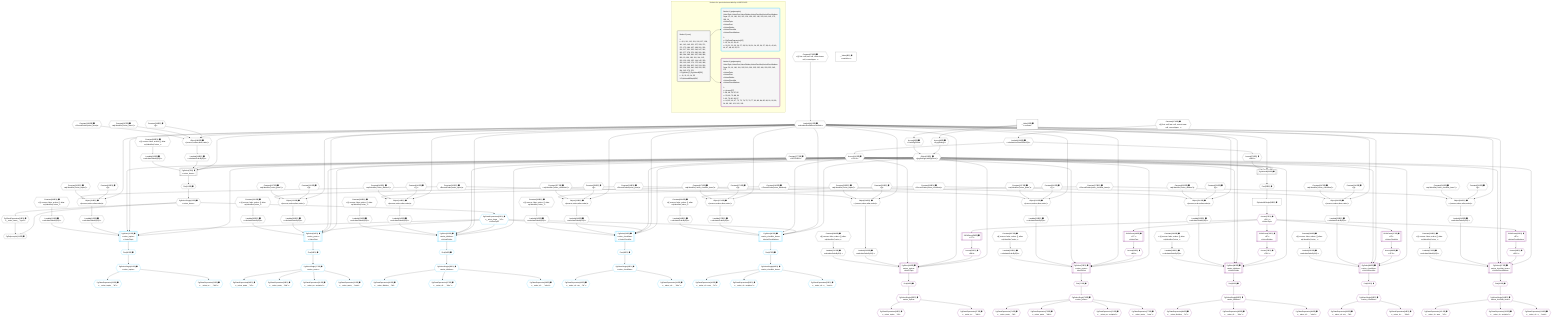 %%{init: {'themeVariables': { 'fontSize': '12px'}}}%%
graph TD
    classDef path fill:#eee,stroke:#000,color:#000
    classDef plan fill:#fff,stroke-width:1px,color:#000
    classDef itemplan fill:#fff,stroke-width:2px,color:#000
    classDef unbatchedplan fill:#dff,stroke-width:1px,color:#000
    classDef sideeffectplan fill:#fcc,stroke-width:2px,color:#000
    classDef bucket fill:#f6f6f6,color:#000,stroke-width:2px,text-align:left


    %% plan dependencies
    PgSelect7[["PgSelect[7∈0] ➊<br />ᐸunion_itemsᐳ"]]:::plan
    Object10{{"Object[10∈0] ➊<br />ᐸ{pgSettings,withPgClient}ᐳ"}}:::plan
    Constant277{{"Constant[277∈0] ➊<br />ᐸ987654321ᐳ"}}:::plan
    Lambda106{{"Lambda[106∈0] ➊<br />ᐸcalculateShouldReverseOrderᐳ"}}:::plan
    Access110{{"Access[110∈0] ➊<br />ᐸ109.0ᐳ"}}:::plan
    Lambda190{{"Lambda[190∈0] ➊<br />ᐸcalculateOrderBySQLᐳ"}}:::plan
    Lambda195{{"Lambda[195∈0] ➊<br />ᐸcalculateOrderBySQLᐳ"}}:::plan
    Object10 & Constant277 & Lambda106 & Access110 & Lambda190 & Lambda195 --> PgSelect7
    PgUnionAll53[["PgUnionAll[53∈0] ➊"]]:::plan
    Access276{{"Access[276∈0] ➊<br />ᐸ109.1ᐳ"}}:::plan
    Object10 & Constant277 & Lambda106 & Access110 & Access276 --> PgUnionAll53
    Object114{{"Object[114∈0] ➊<br />ᐸ{reverse,orders,alias,codec}ᐳ"}}:::plan
    Constant111{{"Constant[111∈0] ➊<br />ᐸ[]ᐳ"}}:::plan
    Constant112{{"Constant[112∈0] ➊<br />ᐸsql.identifier(”union_topics”)ᐳ"}}:::plan
    Constant113{{"Constant[113∈0] ➊<br />ᐸRecordCodec(union_topics)ᐳ"}}:::plan
    Lambda106 & Constant111 & Constant112 & Constant113 --> Object114
    Object129{{"Object[129∈0] ➊<br />ᐸ{reverse,orders,alias,codec}ᐳ"}}:::plan
    Constant126{{"Constant[126∈0] ➊<br />ᐸ[]ᐳ"}}:::plan
    Constant127{{"Constant[127∈0] ➊<br />ᐸsql.identifier(”union_posts”)ᐳ"}}:::plan
    Constant128{{"Constant[128∈0] ➊<br />ᐸRecordCodec(union_posts)ᐳ"}}:::plan
    Lambda106 & Constant126 & Constant127 & Constant128 --> Object129
    Object144{{"Object[144∈0] ➊<br />ᐸ{reverse,orders,alias,codec}ᐳ"}}:::plan
    Constant141{{"Constant[141∈0] ➊<br />ᐸ[]ᐳ"}}:::plan
    Constant142{{"Constant[142∈0] ➊<br />ᐸsql.identifier(”union_dividers”)ᐳ"}}:::plan
    Constant143{{"Constant[143∈0] ➊<br />ᐸRecordCodec(union_dividers)ᐳ"}}:::plan
    Lambda106 & Constant141 & Constant142 & Constant143 --> Object144
    Object159{{"Object[159∈0] ➊<br />ᐸ{reverse,orders,alias,codec}ᐳ"}}:::plan
    Constant156{{"Constant[156∈0] ➊<br />ᐸ[]ᐳ"}}:::plan
    Constant157{{"Constant[157∈0] ➊<br />ᐸsql.identifier(”union_checklists”)ᐳ"}}:::plan
    Constant158{{"Constant[158∈0] ➊<br />ᐸRecordCodec(union_checklists)ᐳ"}}:::plan
    Lambda106 & Constant156 & Constant157 & Constant158 --> Object159
    Object174{{"Object[174∈0] ➊<br />ᐸ{reverse,orders,alias,codec}ᐳ"}}:::plan
    Constant171{{"Constant[171∈0] ➊<br />ᐸ[]ᐳ"}}:::plan
    Constant172{{"Constant[172∈0] ➊<br />ᐸsql.identifier(”union_checklist_items”)ᐳ"}}:::plan
    Constant173{{"Constant[173∈0] ➊<br />ᐸRecordCodec(union_checklist_items)ᐳ"}}:::plan
    Lambda106 & Constant171 & Constant172 & Constant173 --> Object174
    Object189{{"Object[189∈0] ➊<br />ᐸ{reverse,orders,alias,codec}ᐳ"}}:::plan
    Constant186{{"Constant[186∈0] ➊<br />ᐸ[]ᐳ"}}:::plan
    Constant187{{"Constant[187∈0] ➊<br />ᐸsql.identifier(”union_items”)ᐳ"}}:::plan
    Constant188{{"Constant[188∈0] ➊<br />ᐸRecordCodec(union_items)ᐳ"}}:::plan
    Lambda106 & Constant186 & Constant187 & Constant188 --> Object189
    Object204{{"Object[204∈0] ➊<br />ᐸ{reverse,orders,alias,codec}ᐳ"}}:::plan
    Constant201{{"Constant[201∈0] ➊<br />ᐸ[]ᐳ"}}:::plan
    Constant202{{"Constant[202∈0] ➊<br />ᐸsql.identifier(”union_topics”)ᐳ"}}:::plan
    Lambda106 & Constant201 & Constant202 & Constant113 --> Object204
    Object219{{"Object[219∈0] ➊<br />ᐸ{reverse,orders,alias,codec}ᐳ"}}:::plan
    Constant216{{"Constant[216∈0] ➊<br />ᐸ[]ᐳ"}}:::plan
    Constant217{{"Constant[217∈0] ➊<br />ᐸsql.identifier(”union_posts”)ᐳ"}}:::plan
    Lambda106 & Constant216 & Constant217 & Constant128 --> Object219
    Object234{{"Object[234∈0] ➊<br />ᐸ{reverse,orders,alias,codec}ᐳ"}}:::plan
    Constant231{{"Constant[231∈0] ➊<br />ᐸ[]ᐳ"}}:::plan
    Constant232{{"Constant[232∈0] ➊<br />ᐸsql.identifier(”union_dividers”)ᐳ"}}:::plan
    Lambda106 & Constant231 & Constant232 & Constant143 --> Object234
    Object249{{"Object[249∈0] ➊<br />ᐸ{reverse,orders,alias,codec}ᐳ"}}:::plan
    Constant246{{"Constant[246∈0] ➊<br />ᐸ[]ᐳ"}}:::plan
    Constant247{{"Constant[247∈0] ➊<br />ᐸsql.identifier(”union_checklists”)ᐳ"}}:::plan
    Lambda106 & Constant246 & Constant247 & Constant158 --> Object249
    Object264{{"Object[264∈0] ➊<br />ᐸ{reverse,orders,alias,codec}ᐳ"}}:::plan
    Constant261{{"Constant[261∈0] ➊<br />ᐸ[]ᐳ"}}:::plan
    Constant262{{"Constant[262∈0] ➊<br />ᐸsql.identifier(”union_checklist_items”)ᐳ"}}:::plan
    Lambda106 & Constant261 & Constant262 & Constant173 --> Object264
    Access8{{"Access[8∈0] ➊<br />ᐸ2.pgSettingsᐳ"}}:::plan
    Access9{{"Access[9∈0] ➊<br />ᐸ2.withPgClientᐳ"}}:::plan
    Access8 & Access9 --> Object10
    PgPolymorphic14{{"PgPolymorphic[14∈0] ➊"}}:::plan
    PgSelectSingle12{{"PgSelectSingle[12∈0] ➊<br />ᐸunion_itemsᐳ"}}:::plan
    PgClassExpression13{{"PgClassExpression[13∈0] ➊<br />ᐸ__union_items__.”type”ᐳ"}}:::plan
    PgSelectSingle12 & PgClassExpression13 --> PgPolymorphic14
    __Value2["__Value[2∈0] ➊<br />ᐸcontextᐳ"]:::plan
    __Value2 --> Access8
    __Value2 --> Access9
    First11{{"First[11∈0] ➊"}}:::plan
    PgSelect7 --> First11
    First11 --> PgSelectSingle12
    PgSelectSingle12 --> PgClassExpression13
    First55{{"First[55∈0] ➊"}}:::plan
    PgUnionAll53 --> First55
    PgUnionAllSingle56["PgUnionAllSingle[56∈0] ➊"]:::plan
    First55 --> PgUnionAllSingle56
    Constant278{{"Constant[278∈0] ➊<br />ᐸ§{ first: null, last: null, cursorLower: null, cursorUpper: ᐳ"}}:::plan
    Constant278 --> Lambda106
    Lambda109{{"Lambda[109∈0] ➊<br />ᐸcalculateLimitAndOffsetSQLᐳ"}}:::plan
    Constant279{{"Constant[279∈0] ➊<br />ᐸ§{ first: null, last: null, cursorLower: null, cursorUpper: ᐳ"}}:::plan
    Constant279 --> Lambda109
    Lambda109 --> Access110
    Lambda115{{"Lambda[115∈0] ➊<br />ᐸcalculateOrderBySQLᐳ"}}:::plan
    Object114 --> Lambda115
    Lambda120{{"Lambda[120∈0] ➊<br />ᐸcalculateOrderBySQLᐳ"}}:::plan
    Constant280{{"Constant[280∈0] ➊<br />ᐸ§{ reverse: false, orders: [], alias: sql.identifier(”union_ᐳ"}}:::plan
    Constant280 --> Lambda120
    Lambda130{{"Lambda[130∈0] ➊<br />ᐸcalculateOrderBySQLᐳ"}}:::plan
    Object129 --> Lambda130
    Lambda135{{"Lambda[135∈0] ➊<br />ᐸcalculateOrderBySQLᐳ"}}:::plan
    Constant281{{"Constant[281∈0] ➊<br />ᐸ§{ reverse: false, orders: [], alias: sql.identifier(”union_ᐳ"}}:::plan
    Constant281 --> Lambda135
    Lambda145{{"Lambda[145∈0] ➊<br />ᐸcalculateOrderBySQLᐳ"}}:::plan
    Object144 --> Lambda145
    Lambda150{{"Lambda[150∈0] ➊<br />ᐸcalculateOrderBySQLᐳ"}}:::plan
    Constant282{{"Constant[282∈0] ➊<br />ᐸ§{ reverse: false, orders: [], alias: sql.identifier(”union_ᐳ"}}:::plan
    Constant282 --> Lambda150
    Lambda160{{"Lambda[160∈0] ➊<br />ᐸcalculateOrderBySQLᐳ"}}:::plan
    Object159 --> Lambda160
    Lambda165{{"Lambda[165∈0] ➊<br />ᐸcalculateOrderBySQLᐳ"}}:::plan
    Constant283{{"Constant[283∈0] ➊<br />ᐸ§{ reverse: false, orders: [], alias: sql.identifier(”union_ᐳ"}}:::plan
    Constant283 --> Lambda165
    Lambda175{{"Lambda[175∈0] ➊<br />ᐸcalculateOrderBySQLᐳ"}}:::plan
    Object174 --> Lambda175
    Lambda180{{"Lambda[180∈0] ➊<br />ᐸcalculateOrderBySQLᐳ"}}:::plan
    Constant284{{"Constant[284∈0] ➊<br />ᐸ§{ reverse: false, orders: [], alias: sql.identifier(”union_ᐳ"}}:::plan
    Constant284 --> Lambda180
    Object189 --> Lambda190
    Constant285{{"Constant[285∈0] ➊<br />ᐸ§{ reverse: false, orders: [], alias: sql.identifier(”union_ᐳ"}}:::plan
    Constant285 --> Lambda195
    Lambda205{{"Lambda[205∈0] ➊<br />ᐸcalculateOrderBySQLᐳ"}}:::plan
    Object204 --> Lambda205
    Lambda210{{"Lambda[210∈0] ➊<br />ᐸcalculateOrderBySQLᐳ"}}:::plan
    Constant286{{"Constant[286∈0] ➊<br />ᐸ§{ reverse: false, orders: [], alias: sql.identifier(”union_ᐳ"}}:::plan
    Constant286 --> Lambda210
    Lambda220{{"Lambda[220∈0] ➊<br />ᐸcalculateOrderBySQLᐳ"}}:::plan
    Object219 --> Lambda220
    Lambda225{{"Lambda[225∈0] ➊<br />ᐸcalculateOrderBySQLᐳ"}}:::plan
    Constant287{{"Constant[287∈0] ➊<br />ᐸ§{ reverse: false, orders: [], alias: sql.identifier(”union_ᐳ"}}:::plan
    Constant287 --> Lambda225
    Lambda235{{"Lambda[235∈0] ➊<br />ᐸcalculateOrderBySQLᐳ"}}:::plan
    Object234 --> Lambda235
    Lambda240{{"Lambda[240∈0] ➊<br />ᐸcalculateOrderBySQLᐳ"}}:::plan
    Constant288{{"Constant[288∈0] ➊<br />ᐸ§{ reverse: false, orders: [], alias: sql.identifier(”union_ᐳ"}}:::plan
    Constant288 --> Lambda240
    Lambda250{{"Lambda[250∈0] ➊<br />ᐸcalculateOrderBySQLᐳ"}}:::plan
    Object249 --> Lambda250
    Lambda255{{"Lambda[255∈0] ➊<br />ᐸcalculateOrderBySQLᐳ"}}:::plan
    Constant289{{"Constant[289∈0] ➊<br />ᐸ§{ reverse: false, orders: [], alias: sql.identifier(”union_ᐳ"}}:::plan
    Constant289 --> Lambda255
    Lambda265{{"Lambda[265∈0] ➊<br />ᐸcalculateOrderBySQLᐳ"}}:::plan
    Object264 --> Lambda265
    Lambda270{{"Lambda[270∈0] ➊<br />ᐸcalculateOrderBySQLᐳ"}}:::plan
    Constant290{{"Constant[290∈0] ➊<br />ᐸ§{ reverse: false, orders: [], alias: sql.identifier(”union_ᐳ"}}:::plan
    Constant290 --> Lambda270
    Lambda109 --> Access276
    __Value4["__Value[4∈0] ➊<br />ᐸrootValueᐳ"]:::plan
    PgSelect16[["PgSelect[16∈1] ➊<br />ᐸunion_topicsᐳ<br />ᐳUnionTopic"]]:::plan
    PgClassExpression15{{"PgClassExpression[15∈1] ➊<br />ᐸ__union_items__.”id”ᐳ<br />ᐳUnionTopic"}}:::plan
    Object10 & PgClassExpression15 & Lambda106 & Access110 & Lambda115 & Lambda120 --> PgSelect16
    PgSelect24[["PgSelect[24∈1] ➊<br />ᐸunion_postsᐳ<br />ᐳUnionPost"]]:::plan
    Object10 & PgClassExpression15 & Lambda106 & Access110 & Lambda130 & Lambda135 --> PgSelect24
    PgSelect32[["PgSelect[32∈1] ➊<br />ᐸunion_dividersᐳ<br />ᐳUnionDivider"]]:::plan
    Object10 & PgClassExpression15 & Lambda106 & Access110 & Lambda145 & Lambda150 --> PgSelect32
    PgSelect39[["PgSelect[39∈1] ➊<br />ᐸunion_checklistsᐳ<br />ᐳUnionChecklist"]]:::plan
    Object10 & PgClassExpression15 & Lambda106 & Access110 & Lambda160 & Lambda165 --> PgSelect39
    PgSelect45[["PgSelect[45∈1] ➊<br />ᐸunion_checklist_itemsᐳ<br />ᐳUnionChecklistItem"]]:::plan
    Object10 & PgClassExpression15 & Lambda106 & Access110 & Lambda175 & Lambda180 --> PgSelect45
    PgSelectSingle12 --> PgClassExpression15
    First20{{"First[20∈1] ➊"}}:::plan
    PgSelect16 --> First20
    PgSelectSingle21{{"PgSelectSingle[21∈1] ➊<br />ᐸunion_topicsᐳ"}}:::plan
    First20 --> PgSelectSingle21
    PgClassExpression22{{"PgClassExpression[22∈1] ➊<br />ᐸ__union_topics__.”id”ᐳ"}}:::plan
    PgSelectSingle21 --> PgClassExpression22
    PgClassExpression23{{"PgClassExpression[23∈1] ➊<br />ᐸ__union_to...__.”title”ᐳ"}}:::plan
    PgSelectSingle21 --> PgClassExpression23
    First26{{"First[26∈1] ➊"}}:::plan
    PgSelect24 --> First26
    PgSelectSingle27{{"PgSelectSingle[27∈1] ➊<br />ᐸunion_postsᐳ"}}:::plan
    First26 --> PgSelectSingle27
    PgClassExpression28{{"PgClassExpression[28∈1] ➊<br />ᐸ__union_posts__.”id”ᐳ"}}:::plan
    PgSelectSingle27 --> PgClassExpression28
    PgClassExpression29{{"PgClassExpression[29∈1] ➊<br />ᐸ__union_posts__.”title”ᐳ"}}:::plan
    PgSelectSingle27 --> PgClassExpression29
    PgClassExpression30{{"PgClassExpression[30∈1] ➊<br />ᐸ__union_po...scription”ᐳ"}}:::plan
    PgSelectSingle27 --> PgClassExpression30
    PgClassExpression31{{"PgClassExpression[31∈1] ➊<br />ᐸ__union_posts__.”note”ᐳ"}}:::plan
    PgSelectSingle27 --> PgClassExpression31
    First34{{"First[34∈1] ➊"}}:::plan
    PgSelect32 --> First34
    PgSelectSingle35{{"PgSelectSingle[35∈1] ➊<br />ᐸunion_dividersᐳ"}}:::plan
    First34 --> PgSelectSingle35
    PgClassExpression36{{"PgClassExpression[36∈1] ➊<br />ᐸ__union_dividers__.”id”ᐳ"}}:::plan
    PgSelectSingle35 --> PgClassExpression36
    PgClassExpression37{{"PgClassExpression[37∈1] ➊<br />ᐸ__union_di...__.”title”ᐳ"}}:::plan
    PgSelectSingle35 --> PgClassExpression37
    PgClassExpression38{{"PgClassExpression[38∈1] ➊<br />ᐸ__union_di...__.”color”ᐳ"}}:::plan
    PgSelectSingle35 --> PgClassExpression38
    First41{{"First[41∈1] ➊"}}:::plan
    PgSelect39 --> First41
    PgSelectSingle42{{"PgSelectSingle[42∈1] ➊<br />ᐸunion_checklistsᐳ"}}:::plan
    First41 --> PgSelectSingle42
    PgClassExpression43{{"PgClassExpression[43∈1] ➊<br />ᐸ__union_ch...sts__.”id”ᐳ"}}:::plan
    PgSelectSingle42 --> PgClassExpression43
    PgClassExpression44{{"PgClassExpression[44∈1] ➊<br />ᐸ__union_ch...__.”title”ᐳ"}}:::plan
    PgSelectSingle42 --> PgClassExpression44
    First47{{"First[47∈1] ➊"}}:::plan
    PgSelect45 --> First47
    PgSelectSingle48{{"PgSelectSingle[48∈1] ➊<br />ᐸunion_checklist_itemsᐳ"}}:::plan
    First47 --> PgSelectSingle48
    PgClassExpression49{{"PgClassExpression[49∈1] ➊<br />ᐸ__union_ch...ems__.”id”ᐳ"}}:::plan
    PgSelectSingle48 --> PgClassExpression49
    PgClassExpression50{{"PgClassExpression[50∈1] ➊<br />ᐸ__union_ch...scription”ᐳ"}}:::plan
    PgSelectSingle48 --> PgClassExpression50
    PgClassExpression51{{"PgClassExpression[51∈1] ➊<br />ᐸ__union_ch...s__.”note”ᐳ"}}:::plan
    PgSelectSingle48 --> PgClassExpression51
    PgSelect60[["PgSelect[60∈2] ➊<br />ᐸunion_topicsᐳ<br />ᐳUnionTopic"]]:::plan
    Access59{{"Access[59∈2] ➊<br />ᐸ58.0ᐳ"}}:::plan
    Object10 & Access59 & Lambda106 & Access110 & Lambda205 & Lambda210 --> PgSelect60
    PgSelect70[["PgSelect[70∈2] ➊<br />ᐸunion_postsᐳ<br />ᐳUnionPost"]]:::plan
    Access69{{"Access[69∈2] ➊<br />ᐸ68.0ᐳ"}}:::plan
    Object10 & Access69 & Lambda106 & Access110 & Lambda220 & Lambda225 --> PgSelect70
    PgSelect80[["PgSelect[80∈2] ➊<br />ᐸunion_dividersᐳ<br />ᐳUnionDivider"]]:::plan
    Access79{{"Access[79∈2] ➊<br />ᐸ78.0ᐳ"}}:::plan
    Object10 & Access79 & Lambda106 & Access110 & Lambda235 & Lambda240 --> PgSelect80
    PgSelect89[["PgSelect[89∈2] ➊<br />ᐸunion_checklistsᐳ<br />ᐳUnionChecklist"]]:::plan
    Access88{{"Access[88∈2] ➊<br />ᐸ87.0ᐳ"}}:::plan
    Object10 & Access88 & Lambda106 & Access110 & Lambda250 & Lambda255 --> PgSelect89
    PgSelect97[["PgSelect[97∈2] ➊<br />ᐸunion_checklist_itemsᐳ<br />ᐳUnionChecklistItem"]]:::plan
    Access96{{"Access[96∈2] ➊<br />ᐸ95.0ᐳ"}}:::plan
    Object10 & Access96 & Lambda106 & Access110 & Lambda265 & Lambda270 --> PgSelect97
    Access57{{"Access[57∈2] ➊<br />ᐸ56.1ᐳ<br />ᐳUnionTopic"}}:::plan
    PgUnionAllSingle56 --> Access57
    JSONParse58[["JSONParse[58∈2] ➊<br />ᐸ57ᐳ"]]:::plan
    Access57 --> JSONParse58
    JSONParse58 --> Access59
    First64{{"First[64∈2] ➊"}}:::plan
    PgSelect60 --> First64
    PgSelectSingle65{{"PgSelectSingle[65∈2] ➊<br />ᐸunion_topicsᐳ"}}:::plan
    First64 --> PgSelectSingle65
    PgClassExpression66{{"PgClassExpression[66∈2] ➊<br />ᐸ__union_topics__.”id”ᐳ"}}:::plan
    PgSelectSingle65 --> PgClassExpression66
    PgClassExpression67{{"PgClassExpression[67∈2] ➊<br />ᐸ__union_to...__.”title”ᐳ"}}:::plan
    PgSelectSingle65 --> PgClassExpression67
    JSONParse68[["JSONParse[68∈2] ➊<br />ᐸ57ᐳ<br />ᐳUnionPost"]]:::plan
    Access57 --> JSONParse68
    JSONParse68 --> Access69
    First72{{"First[72∈2] ➊"}}:::plan
    PgSelect70 --> First72
    PgSelectSingle73{{"PgSelectSingle[73∈2] ➊<br />ᐸunion_postsᐳ"}}:::plan
    First72 --> PgSelectSingle73
    PgClassExpression74{{"PgClassExpression[74∈2] ➊<br />ᐸ__union_posts__.”id”ᐳ"}}:::plan
    PgSelectSingle73 --> PgClassExpression74
    PgClassExpression75{{"PgClassExpression[75∈2] ➊<br />ᐸ__union_posts__.”title”ᐳ"}}:::plan
    PgSelectSingle73 --> PgClassExpression75
    PgClassExpression76{{"PgClassExpression[76∈2] ➊<br />ᐸ__union_po...scription”ᐳ"}}:::plan
    PgSelectSingle73 --> PgClassExpression76
    PgClassExpression77{{"PgClassExpression[77∈2] ➊<br />ᐸ__union_posts__.”note”ᐳ"}}:::plan
    PgSelectSingle73 --> PgClassExpression77
    JSONParse78[["JSONParse[78∈2] ➊<br />ᐸ57ᐳ<br />ᐳUnionDivider"]]:::plan
    Access57 --> JSONParse78
    JSONParse78 --> Access79
    First82{{"First[82∈2] ➊"}}:::plan
    PgSelect80 --> First82
    PgSelectSingle83{{"PgSelectSingle[83∈2] ➊<br />ᐸunion_dividersᐳ"}}:::plan
    First82 --> PgSelectSingle83
    PgClassExpression84{{"PgClassExpression[84∈2] ➊<br />ᐸ__union_dividers__.”id”ᐳ"}}:::plan
    PgSelectSingle83 --> PgClassExpression84
    PgClassExpression85{{"PgClassExpression[85∈2] ➊<br />ᐸ__union_di...__.”title”ᐳ"}}:::plan
    PgSelectSingle83 --> PgClassExpression85
    PgClassExpression86{{"PgClassExpression[86∈2] ➊<br />ᐸ__union_di...__.”color”ᐳ"}}:::plan
    PgSelectSingle83 --> PgClassExpression86
    JSONParse87[["JSONParse[87∈2] ➊<br />ᐸ57ᐳ<br />ᐳUnionChecklist"]]:::plan
    Access57 --> JSONParse87
    JSONParse87 --> Access88
    First91{{"First[91∈2] ➊"}}:::plan
    PgSelect89 --> First91
    PgSelectSingle92{{"PgSelectSingle[92∈2] ➊<br />ᐸunion_checklistsᐳ"}}:::plan
    First91 --> PgSelectSingle92
    PgClassExpression93{{"PgClassExpression[93∈2] ➊<br />ᐸ__union_ch...sts__.”id”ᐳ"}}:::plan
    PgSelectSingle92 --> PgClassExpression93
    PgClassExpression94{{"PgClassExpression[94∈2] ➊<br />ᐸ__union_ch...__.”title”ᐳ"}}:::plan
    PgSelectSingle92 --> PgClassExpression94
    JSONParse95[["JSONParse[95∈2] ➊<br />ᐸ57ᐳ<br />ᐳUnionChecklistItem"]]:::plan
    Access57 --> JSONParse95
    JSONParse95 --> Access96
    First99{{"First[99∈2] ➊"}}:::plan
    PgSelect97 --> First99
    PgSelectSingle100{{"PgSelectSingle[100∈2] ➊<br />ᐸunion_checklist_itemsᐳ"}}:::plan
    First99 --> PgSelectSingle100
    PgClassExpression101{{"PgClassExpression[101∈2] ➊<br />ᐸ__union_ch...ems__.”id”ᐳ"}}:::plan
    PgSelectSingle100 --> PgClassExpression101
    PgClassExpression102{{"PgClassExpression[102∈2] ➊<br />ᐸ__union_ch...scription”ᐳ"}}:::plan
    PgSelectSingle100 --> PgClassExpression102
    PgClassExpression103{{"PgClassExpression[103∈2] ➊<br />ᐸ__union_ch...s__.”note”ᐳ"}}:::plan
    PgSelectSingle100 --> PgClassExpression103

    %% define steps

    subgraph "Buckets for queries/unions-table/by-id-987654321"
    Bucket0("Bucket 0 (root)<br /><br />1: <br />ᐳ: 8, 9, 111, 112, 113, 126, 127, 128, 141, 142, 143, 156, 157, 158, 171, 172, 173, 186, 187, 188, 201, 202, 216, 217, 231, 232, 246, 247, 261, 262, 277, 278, 279, 280, 281, 282, 283, 284, 285, 286, 287, 288, 289, 290, 10, 106, 109, 110, 114, 115, 120, 129, 130, 135, 144, 145, 150, 159, 160, 165, 174, 175, 180, 189, 190, 195, 204, 205, 210, 219, 220, 225, 234, 235, 240, 249, 250, 255, 264, 265, 270, 276<br />2: PgSelect[7], PgUnionAll[53]<br />ᐳ: 11, 12, 13, 14, 55<br />3: PgUnionAllSingle[56]"):::bucket
    classDef bucket0 stroke:#696969
    class Bucket0,__Value2,__Value4,PgSelect7,Access8,Access9,Object10,First11,PgSelectSingle12,PgClassExpression13,PgPolymorphic14,PgUnionAll53,First55,PgUnionAllSingle56,Lambda106,Lambda109,Access110,Constant111,Constant112,Constant113,Object114,Lambda115,Lambda120,Constant126,Constant127,Constant128,Object129,Lambda130,Lambda135,Constant141,Constant142,Constant143,Object144,Lambda145,Lambda150,Constant156,Constant157,Constant158,Object159,Lambda160,Lambda165,Constant171,Constant172,Constant173,Object174,Lambda175,Lambda180,Constant186,Constant187,Constant188,Object189,Lambda190,Lambda195,Constant201,Constant202,Object204,Lambda205,Lambda210,Constant216,Constant217,Object219,Lambda220,Lambda225,Constant231,Constant232,Object234,Lambda235,Lambda240,Constant246,Constant247,Object249,Lambda250,Lambda255,Constant261,Constant262,Object264,Lambda265,Lambda270,Access276,Constant277,Constant278,Constant279,Constant280,Constant281,Constant282,Constant283,Constant284,Constant285,Constant286,Constant287,Constant288,Constant289,Constant290 bucket0
    Bucket1("Bucket 1 (polymorphic)<br />UnionTopic,UnionPost,UnionDivider,UnionChecklist,UnionChecklistItem<br />Deps: 12, 10, 106, 110, 115, 120, 130, 135, 145, 150, 160, 165, 175, 180, 14<br />ᐳUnionTopic<br />ᐳUnionPost<br />ᐳUnionDivider<br />ᐳUnionChecklist<br />ᐳUnionChecklistItem<br /><br />1: <br />ᐳ: PgClassExpression[15]<br />2: 16, 24, 32, 39, 45<br />ᐳ: 20, 21, 22, 23, 26, 27, 28, 29, 30, 31, 34, 35, 36, 37, 38, 41, 42, 43, 44, 47, 48, 49, 50, 51"):::bucket
    classDef bucket1 stroke:#00bfff
    class Bucket1,PgClassExpression15,PgSelect16,First20,PgSelectSingle21,PgClassExpression22,PgClassExpression23,PgSelect24,First26,PgSelectSingle27,PgClassExpression28,PgClassExpression29,PgClassExpression30,PgClassExpression31,PgSelect32,First34,PgSelectSingle35,PgClassExpression36,PgClassExpression37,PgClassExpression38,PgSelect39,First41,PgSelectSingle42,PgClassExpression43,PgClassExpression44,PgSelect45,First47,PgSelectSingle48,PgClassExpression49,PgClassExpression50,PgClassExpression51 bucket1
    Bucket2("Bucket 2 (polymorphic)<br />UnionTopic,UnionPost,UnionDivider,UnionChecklist,UnionChecklistItem<br />Deps: 56, 10, 106, 110, 205, 210, 220, 225, 235, 240, 250, 255, 265, 270<br />ᐳUnionTopic<br />ᐳUnionPost<br />ᐳUnionDivider<br />ᐳUnionChecklist<br />ᐳUnionChecklistItem<br /><br />1: <br />ᐳ: Access[57]<br />2: 58, 68, 78, 87, 95<br />ᐳ: 59, 69, 79, 88, 96<br />3: 60, 70, 80, 89, 97<br />ᐳ: 64, 65, 66, 67, 72, 73, 74, 75, 76, 77, 82, 83, 84, 85, 86, 91, 92, 93, 94, 99, 100, 101, 102, 103"):::bucket
    classDef bucket2 stroke:#7f007f
    class Bucket2,Access57,JSONParse58,Access59,PgSelect60,First64,PgSelectSingle65,PgClassExpression66,PgClassExpression67,JSONParse68,Access69,PgSelect70,First72,PgSelectSingle73,PgClassExpression74,PgClassExpression75,PgClassExpression76,PgClassExpression77,JSONParse78,Access79,PgSelect80,First82,PgSelectSingle83,PgClassExpression84,PgClassExpression85,PgClassExpression86,JSONParse87,Access88,PgSelect89,First91,PgSelectSingle92,PgClassExpression93,PgClassExpression94,JSONParse95,Access96,PgSelect97,First99,PgSelectSingle100,PgClassExpression101,PgClassExpression102,PgClassExpression103 bucket2
    Bucket0 --> Bucket1 & Bucket2
    end